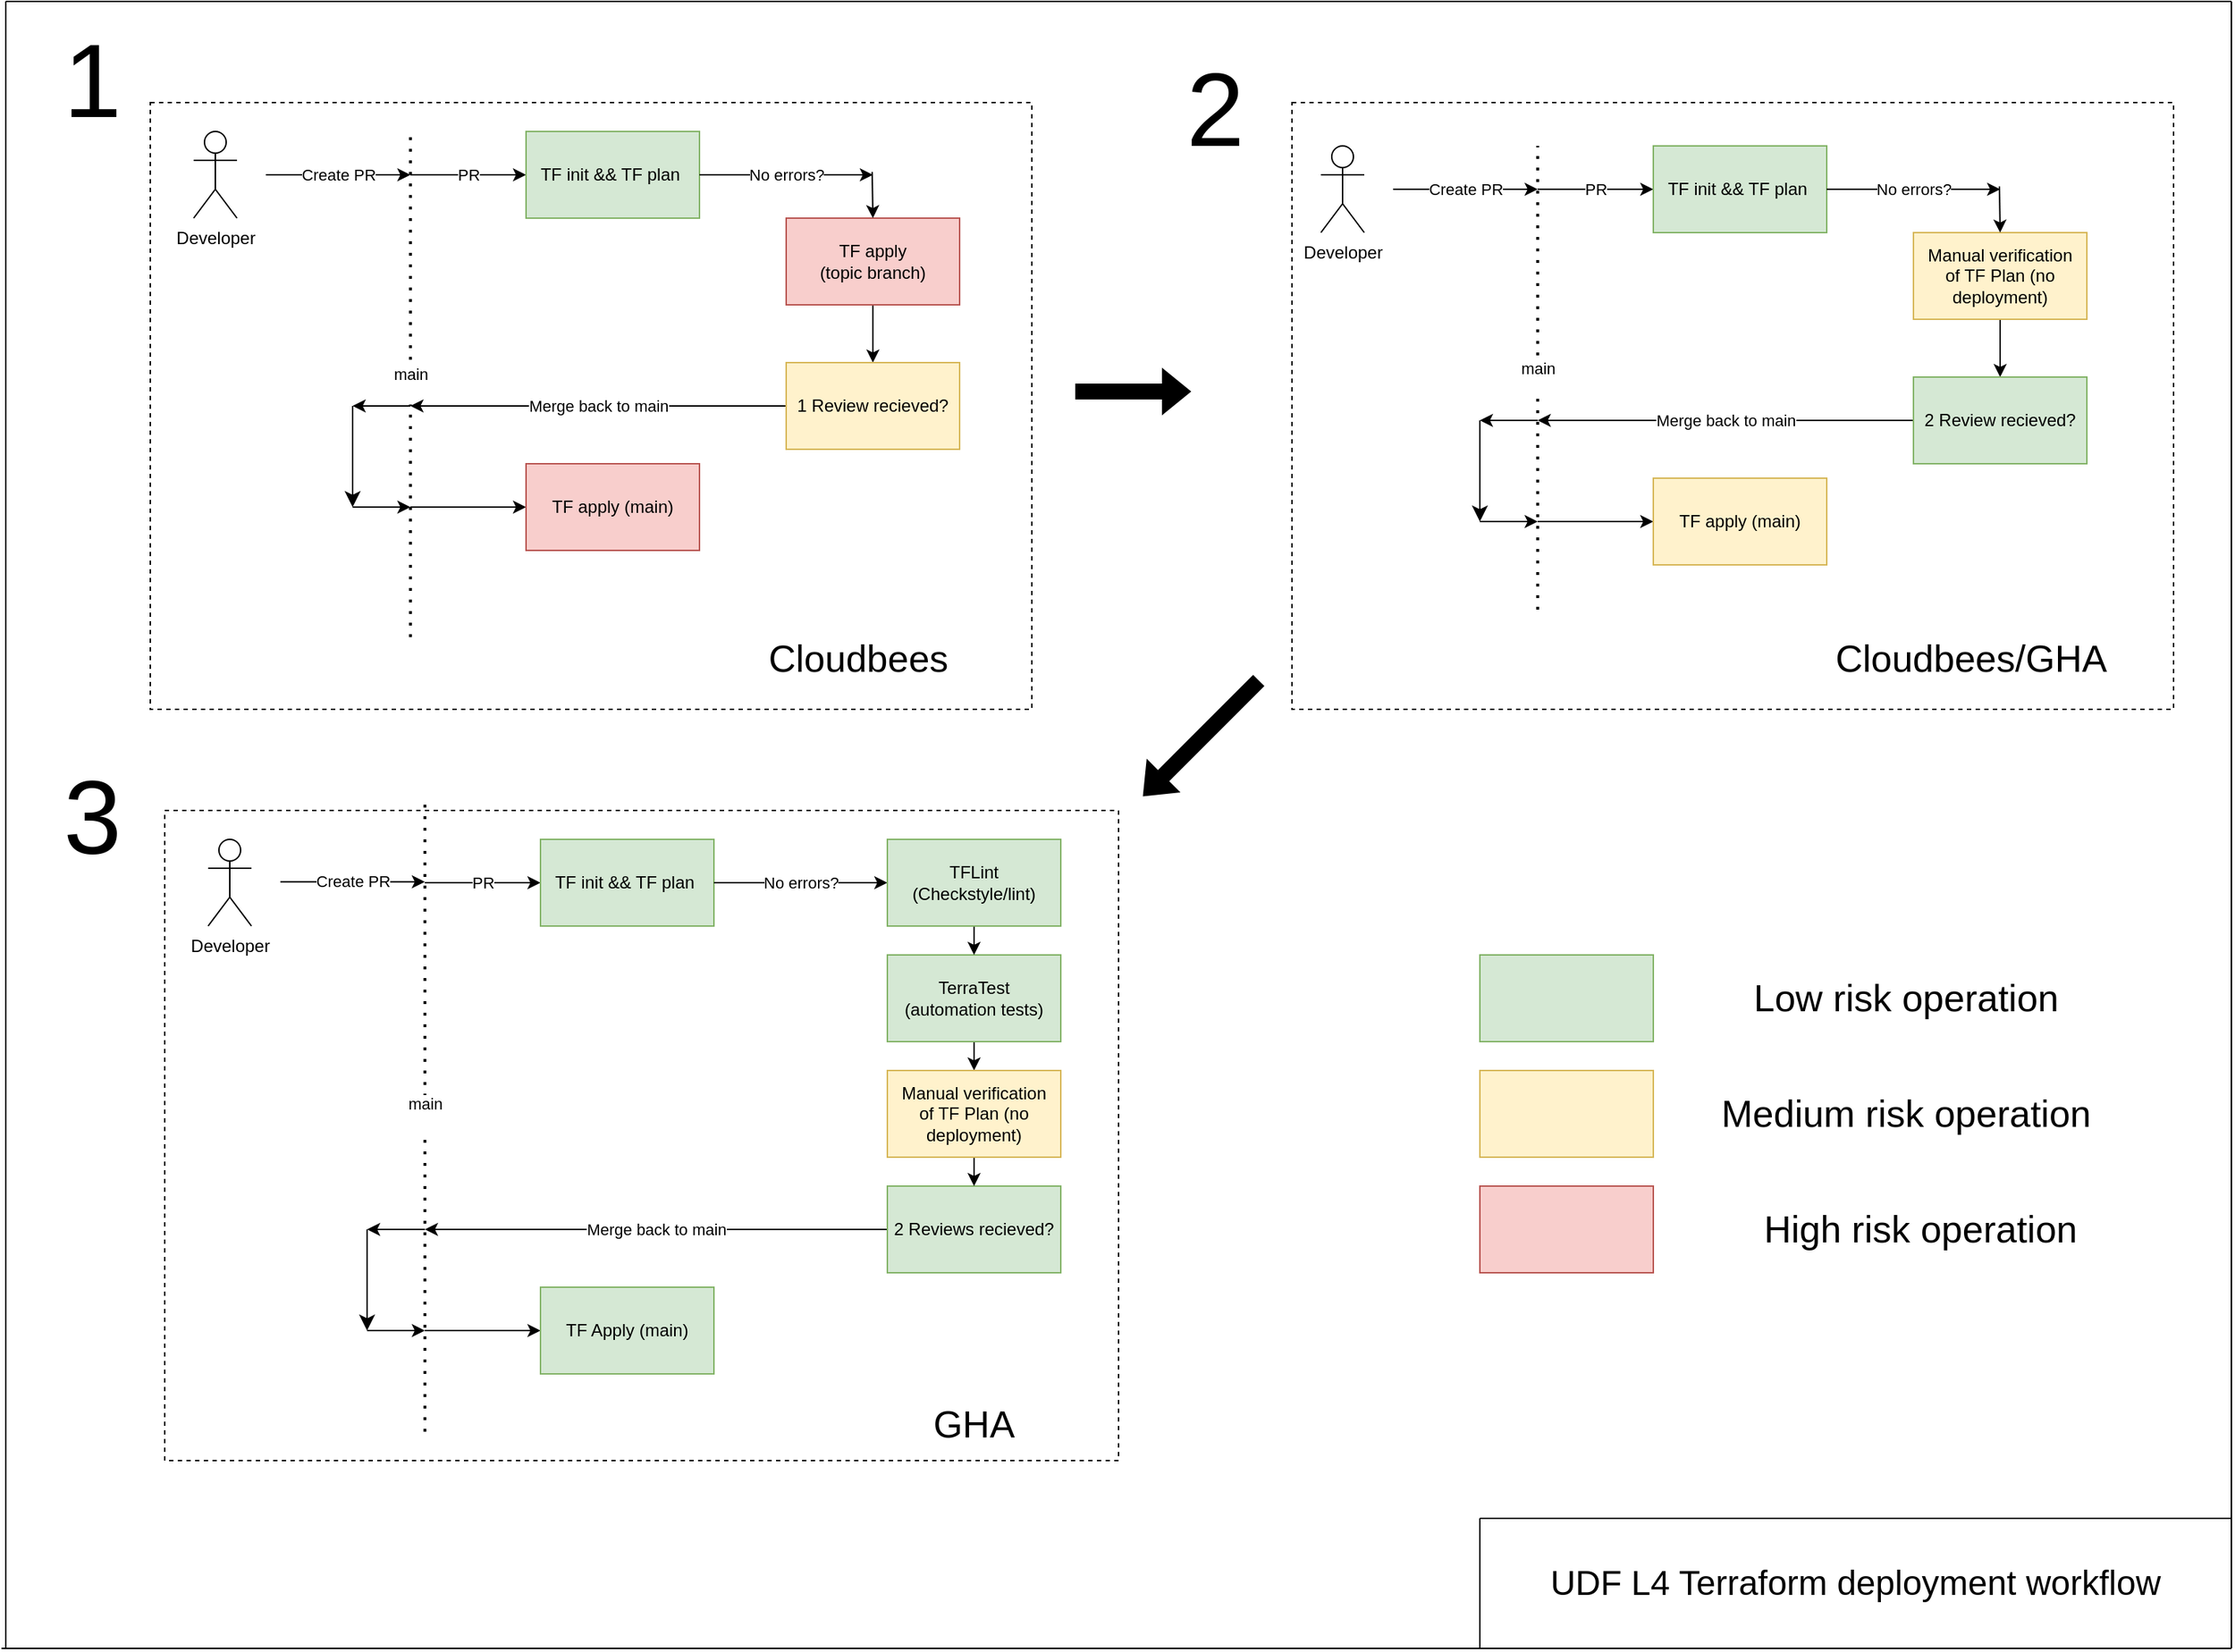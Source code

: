 <mxfile version="24.5.5" type="github">
  <diagram name="Page-1" id="QqMFO9WhTq2CYe5poLSt">
    <mxGraphModel dx="986" dy="638" grid="1" gridSize="10" guides="1" tooltips="1" connect="1" arrows="1" fold="1" page="1" pageScale="1" pageWidth="1654" pageHeight="1169" math="0" shadow="0">
      <root>
        <mxCell id="0" />
        <mxCell id="1" parent="0" />
        <mxCell id="cFi3FKC397tL_jRxTabw-8" value="" style="rounded=0;whiteSpace=wrap;html=1;dashed=1;" vertex="1" parent="1">
          <mxGeometry x="130" y="570" width="660" height="450" as="geometry" />
        </mxCell>
        <mxCell id="9KZw_lNCWwU6azf7lxWC-164" value="" style="rounded=0;whiteSpace=wrap;html=1;dashed=1;" parent="1" vertex="1">
          <mxGeometry x="910" y="80" width="610" height="420" as="geometry" />
        </mxCell>
        <mxCell id="9KZw_lNCWwU6azf7lxWC-163" value="" style="rounded=0;whiteSpace=wrap;html=1;dashed=1;" parent="1" vertex="1">
          <mxGeometry x="120" y="80" width="610" height="420" as="geometry" />
        </mxCell>
        <mxCell id="9KZw_lNCWwU6azf7lxWC-59" value="main&lt;div&gt;&lt;br&gt;&lt;/div&gt;" style="endArrow=none;dashed=1;html=1;dashPattern=1 3;strokeWidth=2;rounded=0;" parent="1" edge="1">
          <mxGeometry width="50" height="50" relative="1" as="geometry">
            <mxPoint x="300" y="450" as="sourcePoint" />
            <mxPoint x="300" y="100" as="targetPoint" />
          </mxGeometry>
        </mxCell>
        <mxCell id="9KZw_lNCWwU6azf7lxWC-60" value="PR" style="endArrow=classic;html=1;rounded=0;" parent="1" target="9KZw_lNCWwU6azf7lxWC-61" edge="1">
          <mxGeometry width="50" height="50" relative="1" as="geometry">
            <mxPoint x="300" y="130" as="sourcePoint" />
            <mxPoint x="380" y="130" as="targetPoint" />
          </mxGeometry>
        </mxCell>
        <mxCell id="9KZw_lNCWwU6azf7lxWC-61" value="TF init &amp;amp;&amp;amp; TF plan&amp;nbsp;" style="rounded=0;whiteSpace=wrap;html=1;fillColor=#d5e8d4;strokeColor=#82b366;" parent="1" vertex="1">
          <mxGeometry x="380" y="100" width="120" height="60" as="geometry" />
        </mxCell>
        <mxCell id="9KZw_lNCWwU6azf7lxWC-62" value="No errors?" style="endArrow=classic;html=1;rounded=0;" parent="1" edge="1">
          <mxGeometry width="50" height="50" relative="1" as="geometry">
            <mxPoint x="500" y="130" as="sourcePoint" />
            <mxPoint x="620" y="130" as="targetPoint" />
          </mxGeometry>
        </mxCell>
        <mxCell id="9KZw_lNCWwU6azf7lxWC-63" value="Merge back to main" style="endArrow=classic;html=1;rounded=0;exitX=0;exitY=0.5;exitDx=0;exitDy=0;" parent="1" source="9KZw_lNCWwU6azf7lxWC-69" edge="1">
          <mxGeometry width="50" height="50" relative="1" as="geometry">
            <mxPoint x="620" y="290" as="sourcePoint" />
            <mxPoint x="300" y="290" as="targetPoint" />
          </mxGeometry>
        </mxCell>
        <mxCell id="9KZw_lNCWwU6azf7lxWC-64" value="" style="edgeStyle=orthogonalEdgeStyle;rounded=0;orthogonalLoop=1;jettySize=auto;html=1;" parent="1" source="9KZw_lNCWwU6azf7lxWC-65" target="9KZw_lNCWwU6azf7lxWC-69" edge="1">
          <mxGeometry relative="1" as="geometry" />
        </mxCell>
        <mxCell id="9KZw_lNCWwU6azf7lxWC-65" value="TF apply&lt;div&gt;(topic branch)&lt;/div&gt;" style="rounded=0;whiteSpace=wrap;html=1;fillColor=#f8cecc;strokeColor=#b85450;" parent="1" vertex="1">
          <mxGeometry x="560" y="160" width="120" height="60" as="geometry" />
        </mxCell>
        <mxCell id="9KZw_lNCWwU6azf7lxWC-66" value="" style="endArrow=classic;html=1;rounded=0;" parent="1" edge="1">
          <mxGeometry width="50" height="50" relative="1" as="geometry">
            <mxPoint x="619.5" y="128" as="sourcePoint" />
            <mxPoint x="620" y="160" as="targetPoint" />
          </mxGeometry>
        </mxCell>
        <mxCell id="9KZw_lNCWwU6azf7lxWC-67" value="" style="endArrow=classic;html=1;rounded=0;entryX=0;entryY=0.5;entryDx=0;entryDy=0;" parent="1" target="9KZw_lNCWwU6azf7lxWC-68" edge="1">
          <mxGeometry width="50" height="50" relative="1" as="geometry">
            <mxPoint x="300" y="360" as="sourcePoint" />
            <mxPoint x="460" y="350" as="targetPoint" />
          </mxGeometry>
        </mxCell>
        <mxCell id="9KZw_lNCWwU6azf7lxWC-68" value="TF apply (main)" style="rounded=0;whiteSpace=wrap;html=1;fillColor=#f8cecc;strokeColor=#b85450;" parent="1" vertex="1">
          <mxGeometry x="380" y="330" width="120" height="60" as="geometry" />
        </mxCell>
        <mxCell id="9KZw_lNCWwU6azf7lxWC-69" value="1 Review recieved?" style="rounded=0;whiteSpace=wrap;html=1;fillColor=#fff2cc;strokeColor=#d6b656;" parent="1" vertex="1">
          <mxGeometry x="560" y="260" width="120" height="60" as="geometry" />
        </mxCell>
        <mxCell id="9KZw_lNCWwU6azf7lxWC-70" value="" style="edgeStyle=elbowEdgeStyle;elbow=vertical;endArrow=classic;html=1;curved=0;rounded=0;endSize=8;startSize=8;" parent="1" edge="1">
          <mxGeometry width="50" height="50" relative="1" as="geometry">
            <mxPoint x="260" y="290" as="sourcePoint" />
            <mxPoint x="260" y="360" as="targetPoint" />
          </mxGeometry>
        </mxCell>
        <mxCell id="9KZw_lNCWwU6azf7lxWC-71" value="" style="endArrow=classic;html=1;rounded=0;" parent="1" edge="1">
          <mxGeometry width="50" height="50" relative="1" as="geometry">
            <mxPoint x="300" y="290" as="sourcePoint" />
            <mxPoint x="260" y="290" as="targetPoint" />
          </mxGeometry>
        </mxCell>
        <mxCell id="9KZw_lNCWwU6azf7lxWC-72" value="" style="endArrow=classic;html=1;rounded=0;" parent="1" edge="1">
          <mxGeometry width="50" height="50" relative="1" as="geometry">
            <mxPoint x="260" y="360" as="sourcePoint" />
            <mxPoint x="300" y="360" as="targetPoint" />
          </mxGeometry>
        </mxCell>
        <mxCell id="9KZw_lNCWwU6azf7lxWC-73" value="" style="endArrow=none;html=1;rounded=0;" parent="1" edge="1">
          <mxGeometry width="50" height="50" relative="1" as="geometry">
            <mxPoint x="20" y="1150" as="sourcePoint" />
            <mxPoint x="20" y="10" as="targetPoint" />
          </mxGeometry>
        </mxCell>
        <mxCell id="9KZw_lNCWwU6azf7lxWC-74" value="" style="endArrow=none;html=1;rounded=0;" parent="1" edge="1">
          <mxGeometry width="50" height="50" relative="1" as="geometry">
            <mxPoint x="17" y="1150" as="sourcePoint" />
            <mxPoint x="1560" y="1150" as="targetPoint" />
          </mxGeometry>
        </mxCell>
        <mxCell id="9KZw_lNCWwU6azf7lxWC-75" value="" style="endArrow=none;html=1;rounded=0;" parent="1" edge="1">
          <mxGeometry width="50" height="50" relative="1" as="geometry">
            <mxPoint x="20" y="10" as="sourcePoint" />
            <mxPoint x="1560" y="10" as="targetPoint" />
          </mxGeometry>
        </mxCell>
        <mxCell id="9KZw_lNCWwU6azf7lxWC-76" value="" style="endArrow=none;html=1;rounded=0;" parent="1" edge="1">
          <mxGeometry width="50" height="50" relative="1" as="geometry">
            <mxPoint x="1560" y="1150" as="sourcePoint" />
            <mxPoint x="1560" y="10" as="targetPoint" />
          </mxGeometry>
        </mxCell>
        <mxCell id="9KZw_lNCWwU6azf7lxWC-77" value="" style="endArrow=none;html=1;rounded=0;" parent="1" edge="1">
          <mxGeometry width="50" height="50" relative="1" as="geometry">
            <mxPoint x="1040" y="1150" as="sourcePoint" />
            <mxPoint x="1040" y="1060" as="targetPoint" />
          </mxGeometry>
        </mxCell>
        <mxCell id="9KZw_lNCWwU6azf7lxWC-78" value="" style="endArrow=none;html=1;rounded=0;" parent="1" edge="1">
          <mxGeometry width="50" height="50" relative="1" as="geometry">
            <mxPoint x="1040" y="1060" as="sourcePoint" />
            <mxPoint x="1560" y="1060" as="targetPoint" />
          </mxGeometry>
        </mxCell>
        <mxCell id="9KZw_lNCWwU6azf7lxWC-79" value="&lt;font style=&quot;font-size: 24px;&quot;&gt;UDF L4 Terraform deployment workflow&lt;/font&gt;" style="text;html=1;align=center;verticalAlign=middle;whiteSpace=wrap;rounded=0;" parent="1" vertex="1">
          <mxGeometry x="1070" y="1080" width="460" height="50" as="geometry" />
        </mxCell>
        <mxCell id="9KZw_lNCWwU6azf7lxWC-80" value="Developer" style="shape=umlActor;verticalLabelPosition=bottom;verticalAlign=top;html=1;outlineConnect=0;" parent="1" vertex="1">
          <mxGeometry x="150" y="100" width="30" height="60" as="geometry" />
        </mxCell>
        <mxCell id="9KZw_lNCWwU6azf7lxWC-81" value="Create PR" style="endArrow=classic;html=1;rounded=0;" parent="1" edge="1">
          <mxGeometry width="50" height="50" relative="1" as="geometry">
            <mxPoint x="200" y="130" as="sourcePoint" />
            <mxPoint x="300" y="130" as="targetPoint" />
          </mxGeometry>
        </mxCell>
        <mxCell id="9KZw_lNCWwU6azf7lxWC-82" value="PR" style="endArrow=classic;html=1;rounded=0;" parent="1" target="9KZw_lNCWwU6azf7lxWC-83" edge="1">
          <mxGeometry width="50" height="50" relative="1" as="geometry">
            <mxPoint x="310" y="620" as="sourcePoint" />
            <mxPoint x="390" y="620" as="targetPoint" />
          </mxGeometry>
        </mxCell>
        <mxCell id="9KZw_lNCWwU6azf7lxWC-83" value="TF init &amp;amp;&amp;amp; TF plan&amp;nbsp;" style="rounded=0;whiteSpace=wrap;html=1;fillColor=#d5e8d4;strokeColor=#82b366;" parent="1" vertex="1">
          <mxGeometry x="390" y="590" width="120" height="60" as="geometry" />
        </mxCell>
        <mxCell id="9KZw_lNCWwU6azf7lxWC-84" value="No errors?" style="endArrow=classic;html=1;rounded=0;" parent="1" edge="1">
          <mxGeometry width="50" height="50" relative="1" as="geometry">
            <mxPoint x="510" y="620" as="sourcePoint" />
            <mxPoint x="630" y="620" as="targetPoint" />
          </mxGeometry>
        </mxCell>
        <mxCell id="9KZw_lNCWwU6azf7lxWC-85" value="Merge back to main" style="endArrow=classic;html=1;rounded=0;exitX=0;exitY=0.5;exitDx=0;exitDy=0;" parent="1" source="9KZw_lNCWwU6azf7lxWC-92" edge="1">
          <mxGeometry width="50" height="50" relative="1" as="geometry">
            <mxPoint x="630" y="992" as="sourcePoint" />
            <mxPoint x="310" y="860" as="targetPoint" />
          </mxGeometry>
        </mxCell>
        <mxCell id="cFi3FKC397tL_jRxTabw-6" style="edgeStyle=orthogonalEdgeStyle;rounded=0;orthogonalLoop=1;jettySize=auto;html=1;exitX=0.5;exitY=1;exitDx=0;exitDy=0;entryX=0.5;entryY=0;entryDx=0;entryDy=0;" edge="1" parent="1" source="9KZw_lNCWwU6azf7lxWC-87" target="9KZw_lNCWwU6azf7lxWC-132">
          <mxGeometry relative="1" as="geometry" />
        </mxCell>
        <mxCell id="9KZw_lNCWwU6azf7lxWC-87" value="TerraTest&lt;div&gt;(automation tests)&lt;/div&gt;" style="rounded=0;whiteSpace=wrap;html=1;fillColor=#d5e8d4;strokeColor=#82b366;" parent="1" vertex="1">
          <mxGeometry x="630" y="670" width="120" height="60" as="geometry" />
        </mxCell>
        <mxCell id="9KZw_lNCWwU6azf7lxWC-89" value="" style="endArrow=classic;html=1;rounded=0;entryX=0;entryY=0.5;entryDx=0;entryDy=0;" parent="1" target="9KZw_lNCWwU6azf7lxWC-90" edge="1">
          <mxGeometry width="50" height="50" relative="1" as="geometry">
            <mxPoint x="310" y="930" as="sourcePoint" />
            <mxPoint x="470" y="920" as="targetPoint" />
          </mxGeometry>
        </mxCell>
        <mxCell id="9KZw_lNCWwU6azf7lxWC-90" value="TF Apply (main)" style="rounded=0;whiteSpace=wrap;html=1;fillColor=#d5e8d4;strokeColor=#82b366;" parent="1" vertex="1">
          <mxGeometry x="390" y="900" width="120" height="60" as="geometry" />
        </mxCell>
        <mxCell id="9KZw_lNCWwU6azf7lxWC-92" value="2 Reviews recieved?" style="rounded=0;whiteSpace=wrap;html=1;fillColor=#d5e8d4;strokeColor=#82b366;" parent="1" vertex="1">
          <mxGeometry x="630" y="830" width="120" height="60" as="geometry" />
        </mxCell>
        <mxCell id="9KZw_lNCWwU6azf7lxWC-93" value="" style="edgeStyle=elbowEdgeStyle;elbow=vertical;endArrow=classic;html=1;curved=0;rounded=0;endSize=8;startSize=8;" parent="1" edge="1">
          <mxGeometry width="50" height="50" relative="1" as="geometry">
            <mxPoint x="270" y="860" as="sourcePoint" />
            <mxPoint x="270" y="930" as="targetPoint" />
          </mxGeometry>
        </mxCell>
        <mxCell id="9KZw_lNCWwU6azf7lxWC-94" value="" style="endArrow=classic;html=1;rounded=0;" parent="1" edge="1">
          <mxGeometry width="50" height="50" relative="1" as="geometry">
            <mxPoint x="310" y="860" as="sourcePoint" />
            <mxPoint x="270" y="860" as="targetPoint" />
          </mxGeometry>
        </mxCell>
        <mxCell id="9KZw_lNCWwU6azf7lxWC-95" value="" style="endArrow=classic;html=1;rounded=0;" parent="1" edge="1">
          <mxGeometry width="50" height="50" relative="1" as="geometry">
            <mxPoint x="270" y="930" as="sourcePoint" />
            <mxPoint x="310" y="930" as="targetPoint" />
          </mxGeometry>
        </mxCell>
        <mxCell id="9KZw_lNCWwU6azf7lxWC-96" value="Developer" style="shape=umlActor;verticalLabelPosition=bottom;verticalAlign=top;html=1;outlineConnect=0;" parent="1" vertex="1">
          <mxGeometry x="160" y="590" width="30" height="60" as="geometry" />
        </mxCell>
        <mxCell id="9KZw_lNCWwU6azf7lxWC-97" value="Create PR" style="endArrow=classic;html=1;rounded=0;" parent="1" edge="1">
          <mxGeometry width="50" height="50" relative="1" as="geometry">
            <mxPoint x="210" y="619.38" as="sourcePoint" />
            <mxPoint x="310" y="619.38" as="targetPoint" />
          </mxGeometry>
        </mxCell>
        <mxCell id="9KZw_lNCWwU6azf7lxWC-115" value="main&lt;div&gt;&lt;br&gt;&lt;/div&gt;" style="endArrow=none;dashed=1;html=1;dashPattern=1 3;strokeWidth=2;rounded=0;" parent="1" edge="1">
          <mxGeometry width="50" height="50" relative="1" as="geometry">
            <mxPoint x="1080" y="431" as="sourcePoint" />
            <mxPoint x="1080" y="110" as="targetPoint" />
          </mxGeometry>
        </mxCell>
        <mxCell id="9KZw_lNCWwU6azf7lxWC-116" value="PR" style="endArrow=classic;html=1;rounded=0;" parent="1" target="9KZw_lNCWwU6azf7lxWC-117" edge="1">
          <mxGeometry width="50" height="50" relative="1" as="geometry">
            <mxPoint x="1080" y="140" as="sourcePoint" />
            <mxPoint x="1160" y="140" as="targetPoint" />
          </mxGeometry>
        </mxCell>
        <mxCell id="9KZw_lNCWwU6azf7lxWC-117" value="TF init &amp;amp;&amp;amp; TF plan&amp;nbsp;" style="rounded=0;whiteSpace=wrap;html=1;fillColor=#d5e8d4;strokeColor=#82b366;" parent="1" vertex="1">
          <mxGeometry x="1160" y="110" width="120" height="60" as="geometry" />
        </mxCell>
        <mxCell id="9KZw_lNCWwU6azf7lxWC-118" value="No errors?" style="endArrow=classic;html=1;rounded=0;" parent="1" edge="1">
          <mxGeometry width="50" height="50" relative="1" as="geometry">
            <mxPoint x="1280" y="140" as="sourcePoint" />
            <mxPoint x="1400" y="140" as="targetPoint" />
          </mxGeometry>
        </mxCell>
        <mxCell id="9KZw_lNCWwU6azf7lxWC-119" value="Merge back to main" style="endArrow=classic;html=1;rounded=0;exitX=0;exitY=0.5;exitDx=0;exitDy=0;" parent="1" source="9KZw_lNCWwU6azf7lxWC-125" edge="1">
          <mxGeometry width="50" height="50" relative="1" as="geometry">
            <mxPoint x="1400" y="300" as="sourcePoint" />
            <mxPoint x="1080" y="300" as="targetPoint" />
          </mxGeometry>
        </mxCell>
        <mxCell id="9KZw_lNCWwU6azf7lxWC-120" value="" style="edgeStyle=orthogonalEdgeStyle;rounded=0;orthogonalLoop=1;jettySize=auto;html=1;" parent="1" source="9KZw_lNCWwU6azf7lxWC-121" target="9KZw_lNCWwU6azf7lxWC-125" edge="1">
          <mxGeometry relative="1" as="geometry" />
        </mxCell>
        <mxCell id="9KZw_lNCWwU6azf7lxWC-121" value="Manual verification&lt;div&gt;of TF Plan (no deployment)&lt;/div&gt;" style="rounded=0;whiteSpace=wrap;html=1;fillColor=#fff2cc;strokeColor=#d6b656;" parent="1" vertex="1">
          <mxGeometry x="1340" y="170" width="120" height="60" as="geometry" />
        </mxCell>
        <mxCell id="9KZw_lNCWwU6azf7lxWC-122" value="" style="endArrow=classic;html=1;rounded=0;" parent="1" edge="1">
          <mxGeometry width="50" height="50" relative="1" as="geometry">
            <mxPoint x="1399.5" y="138" as="sourcePoint" />
            <mxPoint x="1400" y="170" as="targetPoint" />
          </mxGeometry>
        </mxCell>
        <mxCell id="9KZw_lNCWwU6azf7lxWC-123" value="" style="endArrow=classic;html=1;rounded=0;entryX=0;entryY=0.5;entryDx=0;entryDy=0;" parent="1" target="9KZw_lNCWwU6azf7lxWC-124" edge="1">
          <mxGeometry width="50" height="50" relative="1" as="geometry">
            <mxPoint x="1080" y="370" as="sourcePoint" />
            <mxPoint x="1240" y="360" as="targetPoint" />
          </mxGeometry>
        </mxCell>
        <mxCell id="9KZw_lNCWwU6azf7lxWC-124" value="TF apply (main)" style="rounded=0;whiteSpace=wrap;html=1;fillColor=#fff2cc;strokeColor=#d6b656;" parent="1" vertex="1">
          <mxGeometry x="1160" y="340" width="120" height="60" as="geometry" />
        </mxCell>
        <mxCell id="9KZw_lNCWwU6azf7lxWC-125" value="2 Review recieved?" style="rounded=0;whiteSpace=wrap;html=1;fillColor=#d5e8d4;strokeColor=#82b366;" parent="1" vertex="1">
          <mxGeometry x="1340" y="270" width="120" height="60" as="geometry" />
        </mxCell>
        <mxCell id="9KZw_lNCWwU6azf7lxWC-126" value="" style="edgeStyle=elbowEdgeStyle;elbow=vertical;endArrow=classic;html=1;curved=0;rounded=0;endSize=8;startSize=8;" parent="1" edge="1">
          <mxGeometry width="50" height="50" relative="1" as="geometry">
            <mxPoint x="1040" y="300" as="sourcePoint" />
            <mxPoint x="1040" y="370" as="targetPoint" />
          </mxGeometry>
        </mxCell>
        <mxCell id="9KZw_lNCWwU6azf7lxWC-127" value="" style="endArrow=classic;html=1;rounded=0;" parent="1" edge="1">
          <mxGeometry width="50" height="50" relative="1" as="geometry">
            <mxPoint x="1080" y="300" as="sourcePoint" />
            <mxPoint x="1040" y="300" as="targetPoint" />
          </mxGeometry>
        </mxCell>
        <mxCell id="9KZw_lNCWwU6azf7lxWC-128" value="" style="endArrow=classic;html=1;rounded=0;" parent="1" edge="1">
          <mxGeometry width="50" height="50" relative="1" as="geometry">
            <mxPoint x="1040" y="370" as="sourcePoint" />
            <mxPoint x="1080" y="370" as="targetPoint" />
          </mxGeometry>
        </mxCell>
        <mxCell id="9KZw_lNCWwU6azf7lxWC-129" value="Developer" style="shape=umlActor;verticalLabelPosition=bottom;verticalAlign=top;html=1;outlineConnect=0;" parent="1" vertex="1">
          <mxGeometry x="930" y="110" width="30" height="60" as="geometry" />
        </mxCell>
        <mxCell id="9KZw_lNCWwU6azf7lxWC-130" value="Create PR" style="endArrow=classic;html=1;rounded=0;" parent="1" edge="1">
          <mxGeometry width="50" height="50" relative="1" as="geometry">
            <mxPoint x="980" y="140" as="sourcePoint" />
            <mxPoint x="1080" y="140" as="targetPoint" />
          </mxGeometry>
        </mxCell>
        <mxCell id="9KZw_lNCWwU6azf7lxWC-131" value="main&lt;div&gt;&lt;br&gt;&lt;/div&gt;" style="endArrow=none;dashed=1;html=1;dashPattern=1 3;strokeWidth=2;rounded=0;" parent="1" edge="1">
          <mxGeometry width="50" height="50" relative="1" as="geometry">
            <mxPoint x="310" y="1000" as="sourcePoint" />
            <mxPoint x="310" y="560" as="targetPoint" />
          </mxGeometry>
        </mxCell>
        <mxCell id="cFi3FKC397tL_jRxTabw-7" style="edgeStyle=orthogonalEdgeStyle;rounded=0;orthogonalLoop=1;jettySize=auto;html=1;exitX=0.5;exitY=1;exitDx=0;exitDy=0;entryX=0.5;entryY=0;entryDx=0;entryDy=0;" edge="1" parent="1" source="9KZw_lNCWwU6azf7lxWC-132" target="9KZw_lNCWwU6azf7lxWC-92">
          <mxGeometry relative="1" as="geometry" />
        </mxCell>
        <mxCell id="9KZw_lNCWwU6azf7lxWC-132" value="Manual verification&lt;div&gt;of TF Plan (no deployment)&lt;/div&gt;" style="rounded=0;whiteSpace=wrap;html=1;fillColor=#fff2cc;strokeColor=#d6b656;" parent="1" vertex="1">
          <mxGeometry x="630" y="750" width="120" height="60" as="geometry" />
        </mxCell>
        <mxCell id="9KZw_lNCWwU6azf7lxWC-141" value="&lt;font style=&quot;font-size: 72px;&quot;&gt;2&lt;/font&gt;" style="text;html=1;align=center;verticalAlign=middle;whiteSpace=wrap;rounded=0;" parent="1" vertex="1">
          <mxGeometry x="827" y="70" width="60" height="30" as="geometry" />
        </mxCell>
        <mxCell id="9KZw_lNCWwU6azf7lxWC-142" value="&lt;font style=&quot;font-size: 72px;&quot;&gt;1&lt;/font&gt;" style="text;html=1;align=center;verticalAlign=middle;whiteSpace=wrap;rounded=0;" parent="1" vertex="1">
          <mxGeometry x="50" y="50" width="60" height="30" as="geometry" />
        </mxCell>
        <mxCell id="9KZw_lNCWwU6azf7lxWC-144" value="&lt;font style=&quot;font-size: 72px;&quot;&gt;3&lt;/font&gt;" style="text;html=1;align=center;verticalAlign=middle;whiteSpace=wrap;rounded=0;" parent="1" vertex="1">
          <mxGeometry x="50" y="560" width="60" height="30" as="geometry" />
        </mxCell>
        <mxCell id="9KZw_lNCWwU6azf7lxWC-145" value="" style="shape=flexArrow;endArrow=classic;html=1;rounded=0;fillColor=#000000;" parent="1" edge="1">
          <mxGeometry width="50" height="50" relative="1" as="geometry">
            <mxPoint x="760" y="280" as="sourcePoint" />
            <mxPoint x="840" y="280" as="targetPoint" />
          </mxGeometry>
        </mxCell>
        <mxCell id="9KZw_lNCWwU6azf7lxWC-147" value="" style="shape=flexArrow;endArrow=classic;html=1;rounded=0;fillColor=#000000;" parent="1" edge="1">
          <mxGeometry width="50" height="50" relative="1" as="geometry">
            <mxPoint x="887" y="480" as="sourcePoint" />
            <mxPoint x="807" y="560" as="targetPoint" />
          </mxGeometry>
        </mxCell>
        <mxCell id="9KZw_lNCWwU6azf7lxWC-148" value="" style="rounded=0;whiteSpace=wrap;html=1;fillColor=#d5e8d4;strokeColor=#82b366;" parent="1" vertex="1">
          <mxGeometry x="1040" y="670" width="120" height="60" as="geometry" />
        </mxCell>
        <mxCell id="9KZw_lNCWwU6azf7lxWC-149" value="" style="rounded=0;whiteSpace=wrap;html=1;fillColor=#fff2cc;strokeColor=#d6b656;" parent="1" vertex="1">
          <mxGeometry x="1040" y="750" width="120" height="60" as="geometry" />
        </mxCell>
        <mxCell id="9KZw_lNCWwU6azf7lxWC-150" value="" style="rounded=0;whiteSpace=wrap;html=1;fillColor=#f8cecc;strokeColor=#b85450;" parent="1" vertex="1">
          <mxGeometry x="1040" y="830" width="120" height="60" as="geometry" />
        </mxCell>
        <mxCell id="9KZw_lNCWwU6azf7lxWC-151" value="&lt;font style=&quot;font-size: 26px;&quot;&gt;Low risk operation&lt;/font&gt;" style="text;html=1;align=center;verticalAlign=middle;whiteSpace=wrap;rounded=0;" parent="1" vertex="1">
          <mxGeometry x="1200" y="685" width="270" height="30" as="geometry" />
        </mxCell>
        <mxCell id="9KZw_lNCWwU6azf7lxWC-152" value="&lt;font style=&quot;font-size: 26px;&quot;&gt;Medium risk operation&lt;/font&gt;" style="text;html=1;align=center;verticalAlign=middle;whiteSpace=wrap;rounded=0;" parent="1" vertex="1">
          <mxGeometry x="1200" y="765" width="270" height="30" as="geometry" />
        </mxCell>
        <mxCell id="9KZw_lNCWwU6azf7lxWC-153" value="&lt;font style=&quot;font-size: 26px;&quot;&gt;High risk operation&lt;/font&gt;" style="text;html=1;align=center;verticalAlign=middle;whiteSpace=wrap;rounded=0;" parent="1" vertex="1">
          <mxGeometry x="1210" y="845" width="270" height="30" as="geometry" />
        </mxCell>
        <mxCell id="9KZw_lNCWwU6azf7lxWC-160" value="&lt;div style=&quot;font-size: 26px;&quot;&gt;Cloudbees&lt;/div&gt;" style="text;html=1;align=center;verticalAlign=middle;whiteSpace=wrap;rounded=0;" parent="1" vertex="1">
          <mxGeometry x="580" y="450" width="60" height="30" as="geometry" />
        </mxCell>
        <mxCell id="9KZw_lNCWwU6azf7lxWC-161" value="&lt;div style=&quot;font-size: 26px;&quot;&gt;Cloudbees/GHA&lt;/div&gt;" style="text;html=1;align=center;verticalAlign=middle;whiteSpace=wrap;rounded=0;" parent="1" vertex="1">
          <mxGeometry x="1350" y="450" width="60" height="30" as="geometry" />
        </mxCell>
        <mxCell id="9KZw_lNCWwU6azf7lxWC-162" value="&lt;div style=&quot;font-size: 26px;&quot;&gt;GHA&lt;/div&gt;" style="text;html=1;align=center;verticalAlign=middle;whiteSpace=wrap;rounded=0;" parent="1" vertex="1">
          <mxGeometry x="660" y="980" width="60" height="30" as="geometry" />
        </mxCell>
        <mxCell id="cFi3FKC397tL_jRxTabw-5" style="edgeStyle=orthogonalEdgeStyle;rounded=0;orthogonalLoop=1;jettySize=auto;html=1;exitX=0.5;exitY=1;exitDx=0;exitDy=0;entryX=0.5;entryY=0;entryDx=0;entryDy=0;" edge="1" parent="1" source="cFi3FKC397tL_jRxTabw-1" target="9KZw_lNCWwU6azf7lxWC-87">
          <mxGeometry relative="1" as="geometry" />
        </mxCell>
        <mxCell id="cFi3FKC397tL_jRxTabw-1" value="TFLint&lt;div&gt;(Checkstyle/lint)&lt;/div&gt;" style="rounded=0;whiteSpace=wrap;html=1;fillColor=#d5e8d4;strokeColor=#82b366;" vertex="1" parent="1">
          <mxGeometry x="630" y="590" width="120" height="60" as="geometry" />
        </mxCell>
      </root>
    </mxGraphModel>
  </diagram>
</mxfile>
